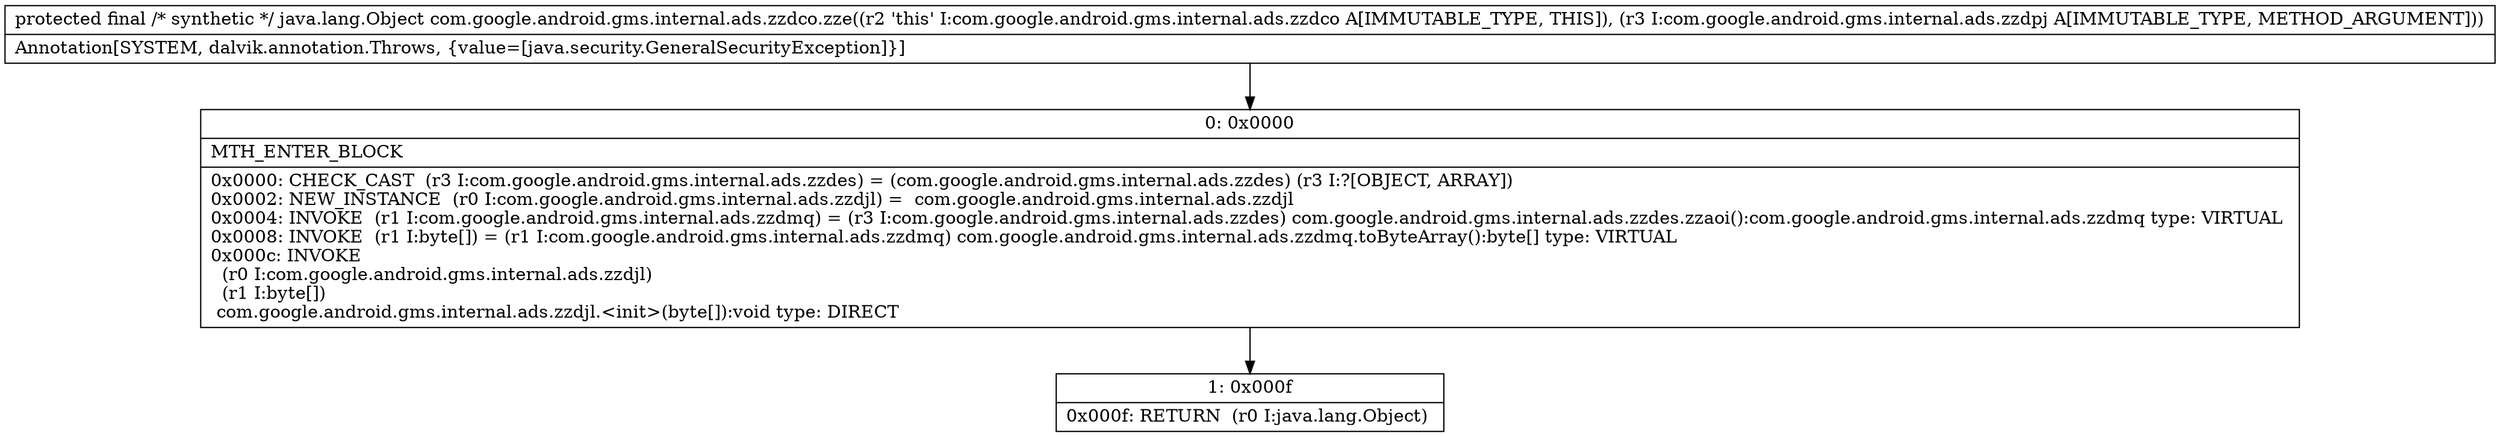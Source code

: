 digraph "CFG forcom.google.android.gms.internal.ads.zzdco.zze(Lcom\/google\/android\/gms\/internal\/ads\/zzdpj;)Ljava\/lang\/Object;" {
Node_0 [shape=record,label="{0\:\ 0x0000|MTH_ENTER_BLOCK\l|0x0000: CHECK_CAST  (r3 I:com.google.android.gms.internal.ads.zzdes) = (com.google.android.gms.internal.ads.zzdes) (r3 I:?[OBJECT, ARRAY]) \l0x0002: NEW_INSTANCE  (r0 I:com.google.android.gms.internal.ads.zzdjl) =  com.google.android.gms.internal.ads.zzdjl \l0x0004: INVOKE  (r1 I:com.google.android.gms.internal.ads.zzdmq) = (r3 I:com.google.android.gms.internal.ads.zzdes) com.google.android.gms.internal.ads.zzdes.zzaoi():com.google.android.gms.internal.ads.zzdmq type: VIRTUAL \l0x0008: INVOKE  (r1 I:byte[]) = (r1 I:com.google.android.gms.internal.ads.zzdmq) com.google.android.gms.internal.ads.zzdmq.toByteArray():byte[] type: VIRTUAL \l0x000c: INVOKE  \l  (r0 I:com.google.android.gms.internal.ads.zzdjl)\l  (r1 I:byte[])\l com.google.android.gms.internal.ads.zzdjl.\<init\>(byte[]):void type: DIRECT \l}"];
Node_1 [shape=record,label="{1\:\ 0x000f|0x000f: RETURN  (r0 I:java.lang.Object) \l}"];
MethodNode[shape=record,label="{protected final \/* synthetic *\/ java.lang.Object com.google.android.gms.internal.ads.zzdco.zze((r2 'this' I:com.google.android.gms.internal.ads.zzdco A[IMMUTABLE_TYPE, THIS]), (r3 I:com.google.android.gms.internal.ads.zzdpj A[IMMUTABLE_TYPE, METHOD_ARGUMENT]))  | Annotation[SYSTEM, dalvik.annotation.Throws, \{value=[java.security.GeneralSecurityException]\}]\l}"];
MethodNode -> Node_0;
Node_0 -> Node_1;
}

